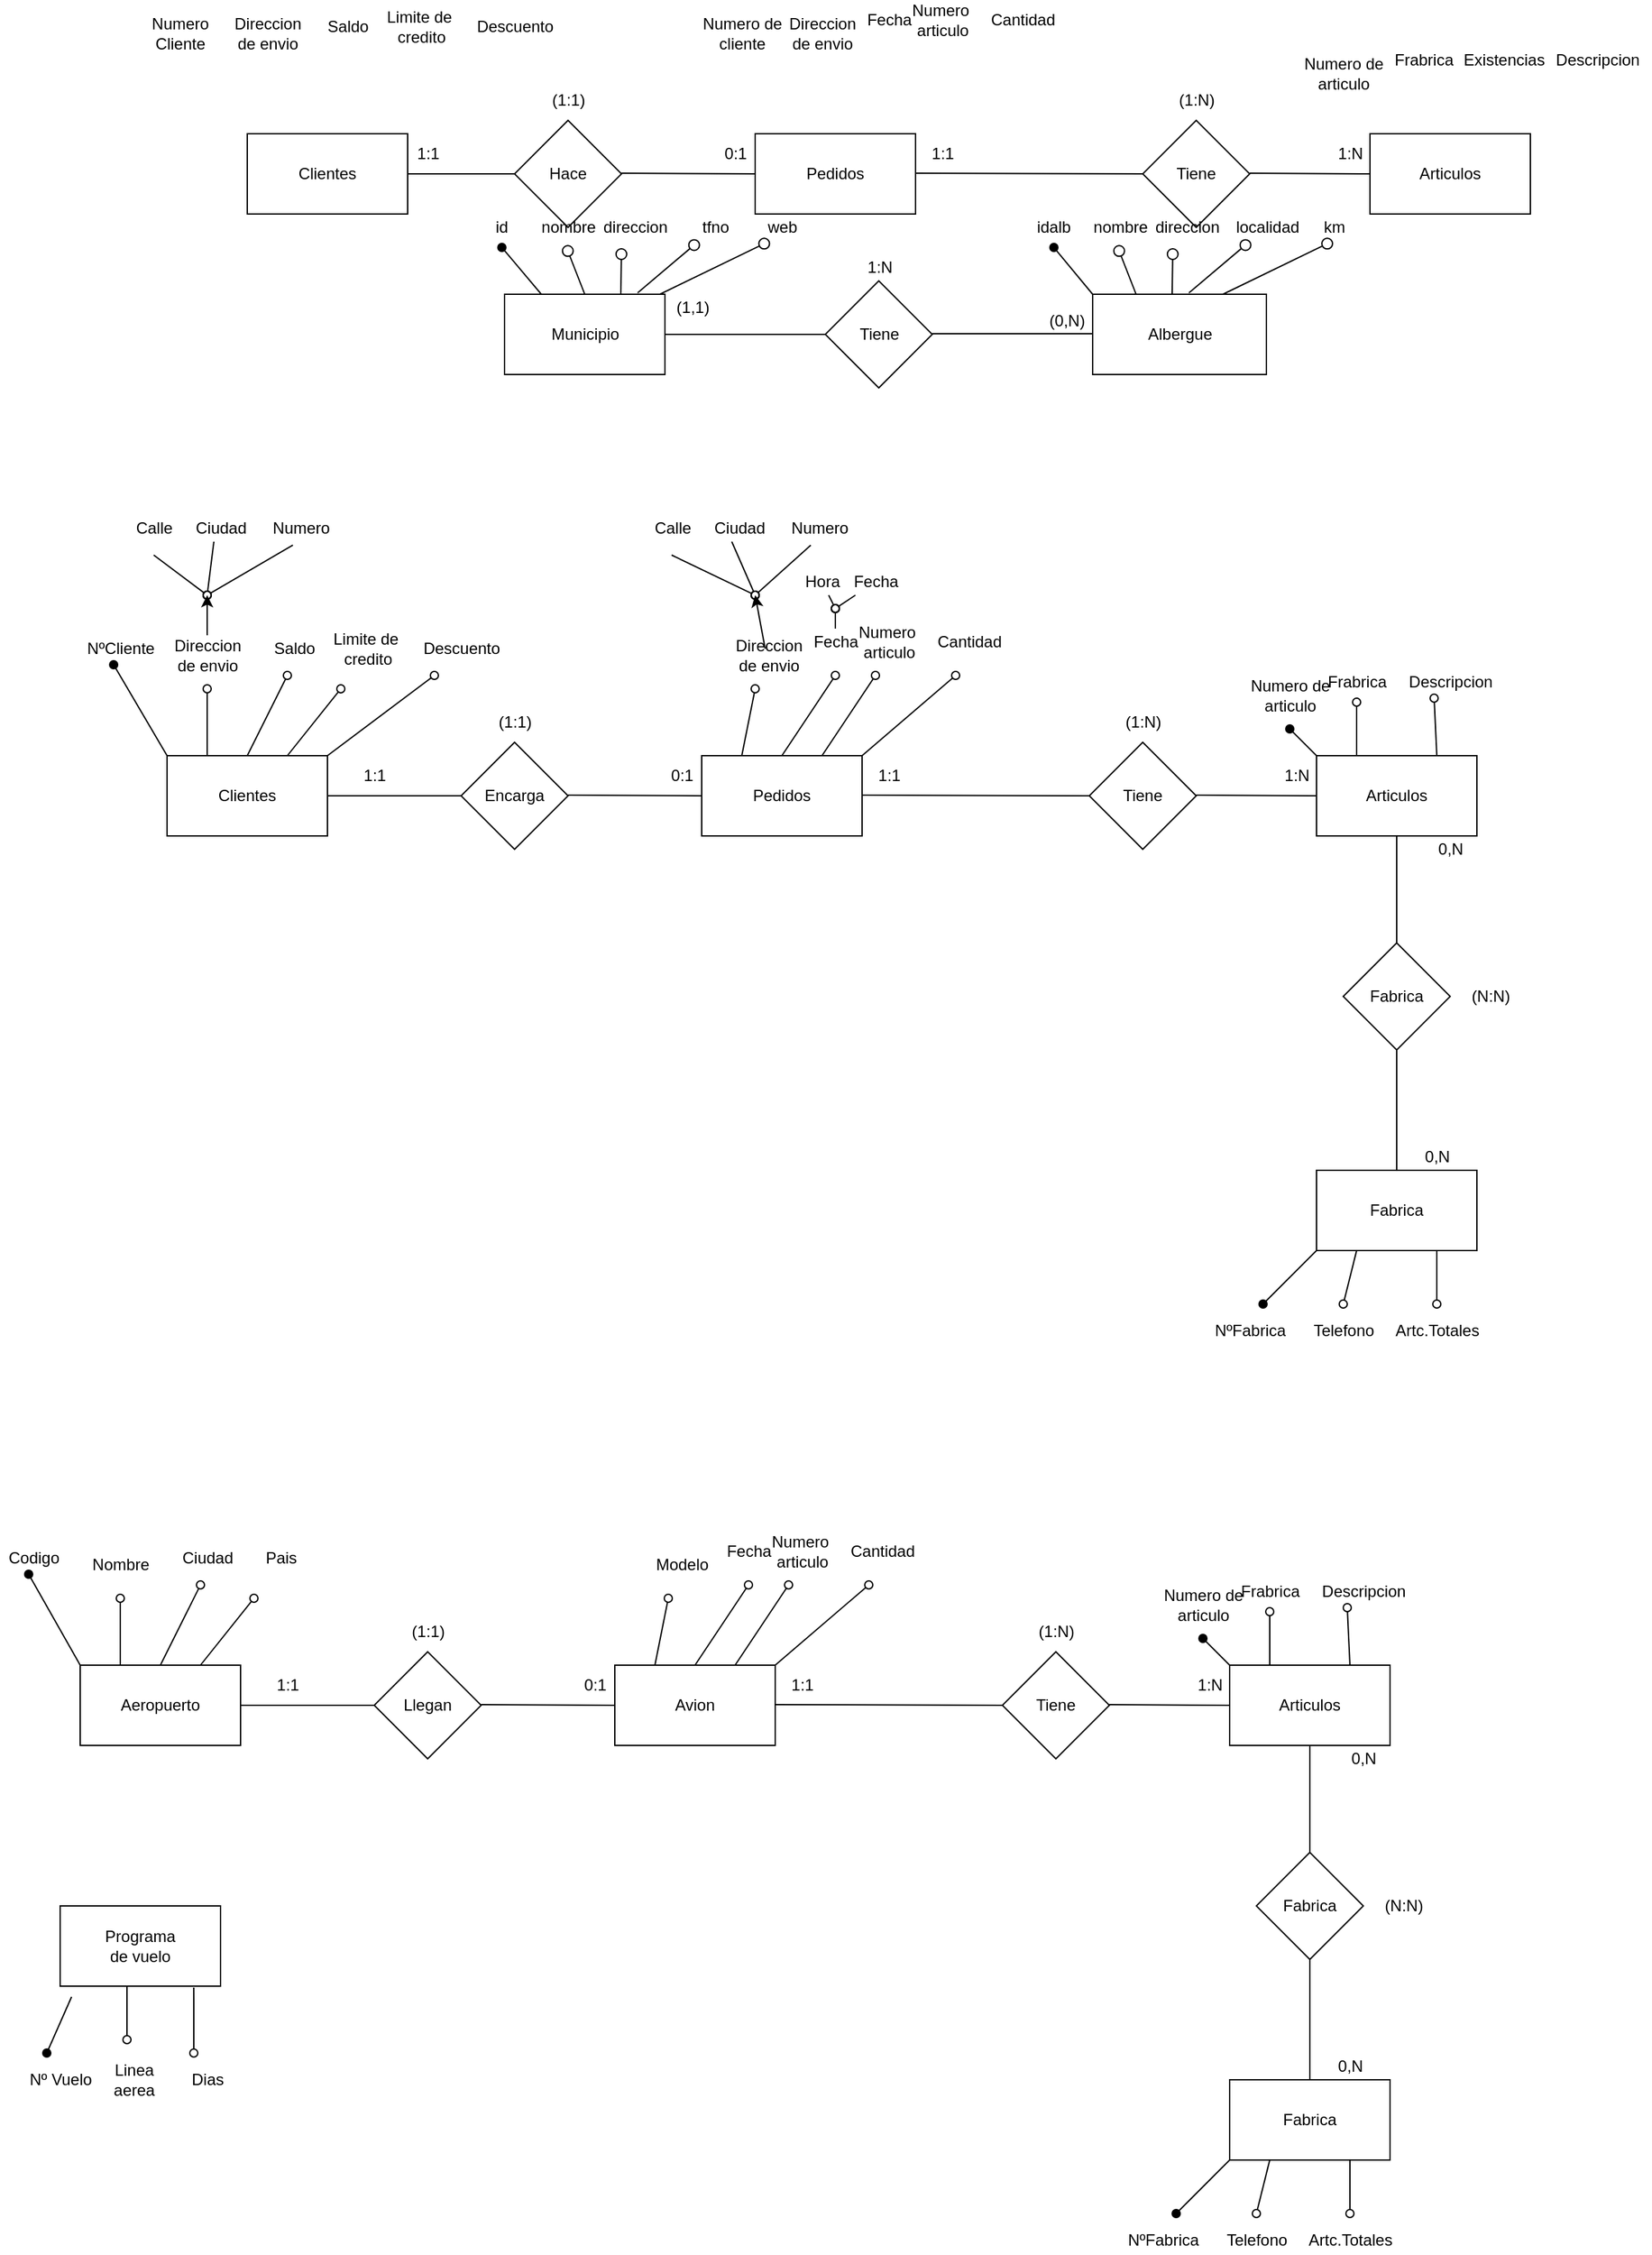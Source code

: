 <mxfile version="19.0.2" type="device"><diagram id="R2lEEEUBdFMjLlhIrx00" name="Page-1"><mxGraphModel dx="2272" dy="864" grid="1" gridSize="10" guides="1" tooltips="1" connect="1" arrows="1" fold="1" page="1" pageScale="1" pageWidth="850" pageHeight="1100" math="0" shadow="0" extFonts="Permanent Marker^https://fonts.googleapis.com/css?family=Permanent+Marker"><root><mxCell id="0"/><mxCell id="1" parent="0"/><mxCell id="CLUDaY6vjubGOetR0Ruy-1" value="Clientes" style="rounded=0;whiteSpace=wrap;html=1;" parent="1" vertex="1"><mxGeometry x="-380" y="115" width="120" height="60" as="geometry"/></mxCell><mxCell id="CLUDaY6vjubGOetR0Ruy-3" value="Articulos" style="rounded=0;whiteSpace=wrap;html=1;" parent="1" vertex="1"><mxGeometry x="460" y="115" width="120" height="60" as="geometry"/></mxCell><mxCell id="CLUDaY6vjubGOetR0Ruy-4" value="Pedidos" style="rounded=0;whiteSpace=wrap;html=1;" parent="1" vertex="1"><mxGeometry y="115" width="120" height="60" as="geometry"/></mxCell><mxCell id="CLUDaY6vjubGOetR0Ruy-5" value="Numero Cliente&lt;br&gt;" style="text;html=1;strokeColor=none;fillColor=none;align=center;verticalAlign=middle;whiteSpace=wrap;rounded=0;" parent="1" vertex="1"><mxGeometry x="-460" y="25" width="60" height="30" as="geometry"/></mxCell><mxCell id="CLUDaY6vjubGOetR0Ruy-6" value="Direccion&lt;br&gt;de envio" style="text;html=1;align=center;verticalAlign=middle;resizable=0;points=[];autosize=1;strokeColor=none;fillColor=none;" parent="1" vertex="1"><mxGeometry x="-400" y="25" width="70" height="30" as="geometry"/></mxCell><mxCell id="CLUDaY6vjubGOetR0Ruy-7" value="Saldo" style="text;html=1;align=center;verticalAlign=middle;resizable=0;points=[];autosize=1;strokeColor=none;fillColor=none;" parent="1" vertex="1"><mxGeometry x="-330" y="25" width="50" height="20" as="geometry"/></mxCell><mxCell id="CLUDaY6vjubGOetR0Ruy-10" value="Limite de&amp;nbsp;&lt;br&gt;credito" style="text;html=1;align=center;verticalAlign=middle;resizable=0;points=[];autosize=1;strokeColor=none;fillColor=none;" parent="1" vertex="1"><mxGeometry x="-285" y="20" width="70" height="30" as="geometry"/></mxCell><mxCell id="CLUDaY6vjubGOetR0Ruy-11" value="Descuento" style="text;html=1;align=center;verticalAlign=middle;resizable=0;points=[];autosize=1;strokeColor=none;fillColor=none;" parent="1" vertex="1"><mxGeometry x="-215" y="25" width="70" height="20" as="geometry"/></mxCell><mxCell id="CLUDaY6vjubGOetR0Ruy-12" value="Numero de&lt;br&gt;articulo" style="text;html=1;align=center;verticalAlign=middle;resizable=0;points=[];autosize=1;strokeColor=none;fillColor=none;" parent="1" vertex="1"><mxGeometry x="405" y="55" width="70" height="30" as="geometry"/></mxCell><mxCell id="CLUDaY6vjubGOetR0Ruy-13" value="Frabrica" style="text;html=1;align=center;verticalAlign=middle;resizable=0;points=[];autosize=1;strokeColor=none;fillColor=none;" parent="1" vertex="1"><mxGeometry x="470" y="50" width="60" height="20" as="geometry"/></mxCell><mxCell id="CLUDaY6vjubGOetR0Ruy-14" value="Existencias" style="text;html=1;align=center;verticalAlign=middle;resizable=0;points=[];autosize=1;strokeColor=none;fillColor=none;" parent="1" vertex="1"><mxGeometry x="520" y="50" width="80" height="20" as="geometry"/></mxCell><mxCell id="CLUDaY6vjubGOetR0Ruy-15" value="Descripcion" style="text;html=1;align=center;verticalAlign=middle;resizable=0;points=[];autosize=1;strokeColor=none;fillColor=none;" parent="1" vertex="1"><mxGeometry x="590" y="50" width="80" height="20" as="geometry"/></mxCell><mxCell id="CLUDaY6vjubGOetR0Ruy-16" value="Numero de&lt;br&gt;cliente" style="text;html=1;align=center;verticalAlign=middle;resizable=0;points=[];autosize=1;strokeColor=none;fillColor=none;" parent="1" vertex="1"><mxGeometry x="-45" y="25" width="70" height="30" as="geometry"/></mxCell><mxCell id="CLUDaY6vjubGOetR0Ruy-17" value="Direccion&lt;br&gt;de envio" style="text;html=1;align=center;verticalAlign=middle;resizable=0;points=[];autosize=1;strokeColor=none;fillColor=none;" parent="1" vertex="1"><mxGeometry x="15" y="25" width="70" height="30" as="geometry"/></mxCell><mxCell id="CLUDaY6vjubGOetR0Ruy-18" value="Fecha" style="text;html=1;align=center;verticalAlign=middle;resizable=0;points=[];autosize=1;strokeColor=none;fillColor=none;" parent="1" vertex="1"><mxGeometry x="75" y="20" width="50" height="20" as="geometry"/></mxCell><mxCell id="CLUDaY6vjubGOetR0Ruy-19" value="Numero&amp;nbsp;&lt;br&gt;articulo" style="text;html=1;align=center;verticalAlign=middle;resizable=0;points=[];autosize=1;strokeColor=none;fillColor=none;" parent="1" vertex="1"><mxGeometry x="110" y="15" width="60" height="30" as="geometry"/></mxCell><mxCell id="CLUDaY6vjubGOetR0Ruy-20" value="Cantidad" style="text;html=1;align=center;verticalAlign=middle;resizable=0;points=[];autosize=1;strokeColor=none;fillColor=none;" parent="1" vertex="1"><mxGeometry x="170" y="20" width="60" height="20" as="geometry"/></mxCell><mxCell id="CLUDaY6vjubGOetR0Ruy-21" value="Hace" style="rhombus;whiteSpace=wrap;html=1;" parent="1" vertex="1"><mxGeometry x="-180" y="105" width="80" height="80" as="geometry"/></mxCell><mxCell id="CLUDaY6vjubGOetR0Ruy-22" value="Tiene" style="rhombus;whiteSpace=wrap;html=1;" parent="1" vertex="1"><mxGeometry x="290" y="105" width="80" height="80" as="geometry"/></mxCell><mxCell id="CLUDaY6vjubGOetR0Ruy-24" value="" style="endArrow=none;html=1;rounded=0;entryX=0;entryY=0.5;entryDx=0;entryDy=0;exitX=1;exitY=0.5;exitDx=0;exitDy=0;" parent="1" source="CLUDaY6vjubGOetR0Ruy-1" target="CLUDaY6vjubGOetR0Ruy-21" edge="1"><mxGeometry width="50" height="50" relative="1" as="geometry"><mxPoint x="-260" y="150" as="sourcePoint"/><mxPoint x="-210" y="100" as="targetPoint"/></mxGeometry></mxCell><mxCell id="CLUDaY6vjubGOetR0Ruy-25" value="" style="endArrow=none;html=1;rounded=0;entryX=0;entryY=0.5;entryDx=0;entryDy=0;exitX=1;exitY=0.5;exitDx=0;exitDy=0;" parent="1" target="CLUDaY6vjubGOetR0Ruy-4" edge="1"><mxGeometry width="50" height="50" relative="1" as="geometry"><mxPoint x="-100" y="144.5" as="sourcePoint"/><mxPoint x="-20" y="144.5" as="targetPoint"/></mxGeometry></mxCell><mxCell id="CLUDaY6vjubGOetR0Ruy-26" value="" style="endArrow=none;html=1;rounded=0;entryX=0;entryY=0.5;entryDx=0;entryDy=0;exitX=1;exitY=0.5;exitDx=0;exitDy=0;" parent="1" target="CLUDaY6vjubGOetR0Ruy-22" edge="1"><mxGeometry width="50" height="50" relative="1" as="geometry"><mxPoint x="120" y="144.5" as="sourcePoint"/><mxPoint x="200" y="144.5" as="targetPoint"/></mxGeometry></mxCell><mxCell id="CLUDaY6vjubGOetR0Ruy-27" value="" style="endArrow=none;html=1;rounded=0;entryX=0;entryY=0.5;entryDx=0;entryDy=0;exitX=1;exitY=0.5;exitDx=0;exitDy=0;" parent="1" target="CLUDaY6vjubGOetR0Ruy-3" edge="1"><mxGeometry width="50" height="50" relative="1" as="geometry"><mxPoint x="370" y="144.5" as="sourcePoint"/><mxPoint x="450" y="144.5" as="targetPoint"/></mxGeometry></mxCell><mxCell id="CLUDaY6vjubGOetR0Ruy-29" value="0:1" style="text;html=1;align=center;verticalAlign=middle;resizable=0;points=[];autosize=1;strokeColor=none;fillColor=none;" parent="1" vertex="1"><mxGeometry x="-30" y="120" width="30" height="20" as="geometry"/></mxCell><mxCell id="CLUDaY6vjubGOetR0Ruy-30" value="1:1" style="text;html=1;align=center;verticalAlign=middle;resizable=0;points=[];autosize=1;strokeColor=none;fillColor=none;" parent="1" vertex="1"><mxGeometry x="-260" y="120" width="30" height="20" as="geometry"/></mxCell><mxCell id="CLUDaY6vjubGOetR0Ruy-31" value="1:N" style="text;html=1;align=center;verticalAlign=middle;resizable=0;points=[];autosize=1;strokeColor=none;fillColor=none;" parent="1" vertex="1"><mxGeometry x="430" y="120" width="30" height="20" as="geometry"/></mxCell><mxCell id="CLUDaY6vjubGOetR0Ruy-32" value="1:1" style="text;html=1;align=center;verticalAlign=middle;resizable=0;points=[];autosize=1;strokeColor=none;fillColor=none;" parent="1" vertex="1"><mxGeometry x="125" y="120" width="30" height="20" as="geometry"/></mxCell><mxCell id="CLUDaY6vjubGOetR0Ruy-33" value="(1:1)" style="text;html=1;align=center;verticalAlign=middle;resizable=0;points=[];autosize=1;strokeColor=none;fillColor=none;" parent="1" vertex="1"><mxGeometry x="-160" y="80" width="40" height="20" as="geometry"/></mxCell><mxCell id="CLUDaY6vjubGOetR0Ruy-34" value="(1:N)" style="text;html=1;align=center;verticalAlign=middle;resizable=0;points=[];autosize=1;strokeColor=none;fillColor=none;" parent="1" vertex="1"><mxGeometry x="310" y="80" width="40" height="20" as="geometry"/></mxCell><mxCell id="CLUDaY6vjubGOetR0Ruy-44" style="rounded=0;orthogonalLoop=1;jettySize=auto;html=1;exitX=0;exitY=0;exitDx=0;exitDy=0;entryX=0.525;entryY=1.25;entryDx=0;entryDy=0;entryPerimeter=0;endArrow=oval;endFill=1;" parent="1" source="CLUDaY6vjubGOetR0Ruy-35" target="CLUDaY6vjubGOetR0Ruy-36" edge="1"><mxGeometry relative="1" as="geometry"/></mxCell><mxCell id="CLUDaY6vjubGOetR0Ruy-45" style="edgeStyle=none;rounded=0;orthogonalLoop=1;jettySize=auto;html=1;exitX=0.25;exitY=0;exitDx=0;exitDy=0;entryX=0.467;entryY=1.15;entryDx=0;entryDy=0;entryPerimeter=0;endArrow=circle;endFill=0;endSize=3;" parent="1" source="CLUDaY6vjubGOetR0Ruy-35" target="CLUDaY6vjubGOetR0Ruy-37" edge="1"><mxGeometry relative="1" as="geometry"/></mxCell><mxCell id="CLUDaY6vjubGOetR0Ruy-35" value="Albergue" style="rounded=0;whiteSpace=wrap;html=1;" parent="1" vertex="1"><mxGeometry x="252.5" y="235" width="130" height="60" as="geometry"/></mxCell><mxCell id="CLUDaY6vjubGOetR0Ruy-36" value="idalb" style="text;html=1;align=center;verticalAlign=middle;resizable=0;points=[];autosize=1;strokeColor=none;fillColor=none;" parent="1" vertex="1"><mxGeometry x="202.5" y="175" width="40" height="20" as="geometry"/></mxCell><mxCell id="CLUDaY6vjubGOetR0Ruy-37" value="nombre" style="text;html=1;align=center;verticalAlign=middle;resizable=0;points=[];autosize=1;strokeColor=none;fillColor=none;" parent="1" vertex="1"><mxGeometry x="242.5" y="175" width="60" height="20" as="geometry"/></mxCell><mxCell id="CLUDaY6vjubGOetR0Ruy-38" value="direccion" style="text;html=1;align=center;verticalAlign=middle;resizable=0;points=[];autosize=1;strokeColor=none;fillColor=none;" parent="1" vertex="1"><mxGeometry x="292.5" y="175" width="60" height="20" as="geometry"/></mxCell><mxCell id="CLUDaY6vjubGOetR0Ruy-39" value="localidad" style="text;html=1;align=center;verticalAlign=middle;resizable=0;points=[];autosize=1;strokeColor=none;fillColor=none;" parent="1" vertex="1"><mxGeometry x="352.5" y="175" width="60" height="20" as="geometry"/></mxCell><mxCell id="CLUDaY6vjubGOetR0Ruy-40" value="km" style="text;html=1;align=center;verticalAlign=middle;resizable=0;points=[];autosize=1;strokeColor=none;fillColor=none;" parent="1" vertex="1"><mxGeometry x="417.5" y="175" width="30" height="20" as="geometry"/></mxCell><mxCell id="CLUDaY6vjubGOetR0Ruy-46" style="edgeStyle=none;rounded=0;orthogonalLoop=1;jettySize=auto;html=1;entryX=0.333;entryY=1.25;entryDx=0;entryDy=0;entryPerimeter=0;endArrow=circle;endFill=0;endSize=3;" parent="1" target="CLUDaY6vjubGOetR0Ruy-38" edge="1"><mxGeometry relative="1" as="geometry"><mxPoint x="312" y="235" as="sourcePoint"/><mxPoint x="280.52" y="208" as="targetPoint"/></mxGeometry></mxCell><mxCell id="CLUDaY6vjubGOetR0Ruy-47" style="edgeStyle=none;rounded=0;orthogonalLoop=1;jettySize=auto;html=1;exitX=0.554;exitY=-0.017;exitDx=0;exitDy=0;endArrow=circle;endFill=0;endSize=3;exitPerimeter=0;" parent="1" source="CLUDaY6vjubGOetR0Ruy-35" target="CLUDaY6vjubGOetR0Ruy-39" edge="1"><mxGeometry relative="1" as="geometry"><mxPoint x="315" y="265" as="sourcePoint"/><mxPoint x="290.52" y="218" as="targetPoint"/><Array as="points"/></mxGeometry></mxCell><mxCell id="CLUDaY6vjubGOetR0Ruy-48" style="edgeStyle=none;rounded=0;orthogonalLoop=1;jettySize=auto;html=1;exitX=0.75;exitY=0;exitDx=0;exitDy=0;entryX=0.467;entryY=1.15;entryDx=0;entryDy=0;entryPerimeter=0;endArrow=circle;endFill=0;endSize=3;" parent="1" source="CLUDaY6vjubGOetR0Ruy-35" edge="1"><mxGeometry relative="1" as="geometry"><mxPoint x="456.98" y="242" as="sourcePoint"/><mxPoint x="432.5" y="195" as="targetPoint"/></mxGeometry></mxCell><mxCell id="CLUDaY6vjubGOetR0Ruy-49" value="Municipio" style="rounded=0;whiteSpace=wrap;html=1;" parent="1" vertex="1"><mxGeometry x="-187.5" y="235" width="120" height="60" as="geometry"/></mxCell><mxCell id="CLUDaY6vjubGOetR0Ruy-50" value="Tiene" style="rhombus;whiteSpace=wrap;html=1;" parent="1" vertex="1"><mxGeometry x="52.5" y="225" width="80" height="80" as="geometry"/></mxCell><mxCell id="CLUDaY6vjubGOetR0Ruy-51" value="" style="endArrow=none;html=1;rounded=0;endSize=3;entryX=0;entryY=0.5;entryDx=0;entryDy=0;" parent="1" target="CLUDaY6vjubGOetR0Ruy-50" edge="1"><mxGeometry width="50" height="50" relative="1" as="geometry"><mxPoint x="-67.5" y="265" as="sourcePoint"/><mxPoint x="-17.5" y="215" as="targetPoint"/></mxGeometry></mxCell><mxCell id="CLUDaY6vjubGOetR0Ruy-52" value="" style="endArrow=none;html=1;rounded=0;endSize=3;entryX=0;entryY=0.5;entryDx=0;entryDy=0;" parent="1" edge="1"><mxGeometry width="50" height="50" relative="1" as="geometry"><mxPoint x="132.5" y="264.5" as="sourcePoint"/><mxPoint x="252.5" y="264.5" as="targetPoint"/></mxGeometry></mxCell><mxCell id="CLUDaY6vjubGOetR0Ruy-53" value="(1,1)" style="text;html=1;align=center;verticalAlign=middle;resizable=0;points=[];autosize=1;strokeColor=none;fillColor=none;" parent="1" vertex="1"><mxGeometry x="-67.5" y="235" width="40" height="20" as="geometry"/></mxCell><mxCell id="CLUDaY6vjubGOetR0Ruy-54" value="(0,N)" style="text;html=1;align=center;verticalAlign=middle;resizable=0;points=[];autosize=1;strokeColor=none;fillColor=none;" parent="1" vertex="1"><mxGeometry x="212.5" y="245" width="40" height="20" as="geometry"/></mxCell><mxCell id="CLUDaY6vjubGOetR0Ruy-55" value="1:N" style="text;html=1;align=center;verticalAlign=middle;resizable=0;points=[];autosize=1;strokeColor=none;fillColor=none;" parent="1" vertex="1"><mxGeometry x="77.5" y="205" width="30" height="20" as="geometry"/></mxCell><mxCell id="CLUDaY6vjubGOetR0Ruy-56" style="rounded=0;orthogonalLoop=1;jettySize=auto;html=1;exitX=0;exitY=0;exitDx=0;exitDy=0;entryX=0.525;entryY=1.25;entryDx=0;entryDy=0;entryPerimeter=0;endArrow=oval;endFill=1;" parent="1" target="CLUDaY6vjubGOetR0Ruy-58" edge="1"><mxGeometry relative="1" as="geometry"><mxPoint x="-160" y="235" as="sourcePoint"/></mxGeometry></mxCell><mxCell id="CLUDaY6vjubGOetR0Ruy-57" style="edgeStyle=none;rounded=0;orthogonalLoop=1;jettySize=auto;html=1;exitX=0.25;exitY=0;exitDx=0;exitDy=0;entryX=0.467;entryY=1.15;entryDx=0;entryDy=0;entryPerimeter=0;endArrow=circle;endFill=0;endSize=3;" parent="1" target="CLUDaY6vjubGOetR0Ruy-59" edge="1"><mxGeometry relative="1" as="geometry"><mxPoint x="-127.5" y="235" as="sourcePoint"/></mxGeometry></mxCell><mxCell id="CLUDaY6vjubGOetR0Ruy-58" value="id" style="text;html=1;align=center;verticalAlign=middle;resizable=0;points=[];autosize=1;strokeColor=none;fillColor=none;" parent="1" vertex="1"><mxGeometry x="-200" y="175" width="20" height="20" as="geometry"/></mxCell><mxCell id="CLUDaY6vjubGOetR0Ruy-59" value="nombre" style="text;html=1;align=center;verticalAlign=middle;resizable=0;points=[];autosize=1;strokeColor=none;fillColor=none;" parent="1" vertex="1"><mxGeometry x="-170" y="175" width="60" height="20" as="geometry"/></mxCell><mxCell id="CLUDaY6vjubGOetR0Ruy-60" value="direccion" style="text;html=1;align=center;verticalAlign=middle;resizable=0;points=[];autosize=1;strokeColor=none;fillColor=none;" parent="1" vertex="1"><mxGeometry x="-120" y="175" width="60" height="20" as="geometry"/></mxCell><mxCell id="CLUDaY6vjubGOetR0Ruy-61" value="tfno" style="text;html=1;align=center;verticalAlign=middle;resizable=0;points=[];autosize=1;strokeColor=none;fillColor=none;" parent="1" vertex="1"><mxGeometry x="-50" y="175" width="40" height="20" as="geometry"/></mxCell><mxCell id="CLUDaY6vjubGOetR0Ruy-62" value="web" style="text;html=1;align=center;verticalAlign=middle;resizable=0;points=[];autosize=1;strokeColor=none;fillColor=none;" parent="1" vertex="1"><mxGeometry y="175" width="40" height="20" as="geometry"/></mxCell><mxCell id="CLUDaY6vjubGOetR0Ruy-63" style="edgeStyle=none;rounded=0;orthogonalLoop=1;jettySize=auto;html=1;entryX=0.333;entryY=1.25;entryDx=0;entryDy=0;entryPerimeter=0;endArrow=circle;endFill=0;endSize=3;" parent="1" target="CLUDaY6vjubGOetR0Ruy-60" edge="1"><mxGeometry relative="1" as="geometry"><mxPoint x="-100.5" y="235" as="sourcePoint"/><mxPoint x="-131.98" y="208" as="targetPoint"/></mxGeometry></mxCell><mxCell id="CLUDaY6vjubGOetR0Ruy-64" style="edgeStyle=none;rounded=0;orthogonalLoop=1;jettySize=auto;html=1;exitX=0.554;exitY=-0.017;exitDx=0;exitDy=0;endArrow=circle;endFill=0;endSize=3;exitPerimeter=0;" parent="1" target="CLUDaY6vjubGOetR0Ruy-61" edge="1"><mxGeometry relative="1" as="geometry"><mxPoint x="-87.98" y="233.98" as="sourcePoint"/><mxPoint x="-121.98" y="218" as="targetPoint"/><Array as="points"/></mxGeometry></mxCell><mxCell id="CLUDaY6vjubGOetR0Ruy-65" style="edgeStyle=none;rounded=0;orthogonalLoop=1;jettySize=auto;html=1;exitX=0.75;exitY=0;exitDx=0;exitDy=0;entryX=0.467;entryY=1.15;entryDx=0;entryDy=0;entryPerimeter=0;endArrow=circle;endFill=0;endSize=3;" parent="1" edge="1"><mxGeometry relative="1" as="geometry"><mxPoint x="-71.25" y="235" as="sourcePoint"/><mxPoint x="11.25" y="195" as="targetPoint"/></mxGeometry></mxCell><mxCell id="JubL9_KMRuXyBK4gEiq5-58" style="rounded=0;orthogonalLoop=1;jettySize=auto;html=1;exitX=0;exitY=0;exitDx=0;exitDy=0;entryX=0.429;entryY=1.1;entryDx=0;entryDy=0;entryPerimeter=0;endArrow=oval;endFill=1;" parent="1" source="JubL9_KMRuXyBK4gEiq5-29" target="JubL9_KMRuXyBK4gEiq5-56" edge="1"><mxGeometry relative="1" as="geometry"/></mxCell><mxCell id="JubL9_KMRuXyBK4gEiq5-60" style="edgeStyle=none;rounded=0;orthogonalLoop=1;jettySize=auto;html=1;exitX=0.25;exitY=0;exitDx=0;exitDy=0;endArrow=oval;endFill=0;" parent="1" source="JubL9_KMRuXyBK4gEiq5-29" edge="1"><mxGeometry relative="1" as="geometry"><mxPoint x="-410" y="530" as="targetPoint"/></mxGeometry></mxCell><mxCell id="JubL9_KMRuXyBK4gEiq5-62" style="edgeStyle=none;rounded=0;orthogonalLoop=1;jettySize=auto;html=1;endArrow=oval;endFill=0;exitX=0.5;exitY=0;exitDx=0;exitDy=0;" parent="1" source="JubL9_KMRuXyBK4gEiq5-29" edge="1"><mxGeometry relative="1" as="geometry"><mxPoint x="-350" y="520" as="targetPoint"/><mxPoint x="-380" y="570" as="sourcePoint"/></mxGeometry></mxCell><mxCell id="JubL9_KMRuXyBK4gEiq5-64" style="edgeStyle=none;rounded=0;orthogonalLoop=1;jettySize=auto;html=1;exitX=0.75;exitY=0;exitDx=0;exitDy=0;endArrow=oval;endFill=0;" parent="1" source="JubL9_KMRuXyBK4gEiq5-29" edge="1"><mxGeometry relative="1" as="geometry"><mxPoint x="-310" y="530" as="targetPoint"/></mxGeometry></mxCell><mxCell id="JubL9_KMRuXyBK4gEiq5-65" style="edgeStyle=none;rounded=0;orthogonalLoop=1;jettySize=auto;html=1;exitX=1;exitY=0;exitDx=0;exitDy=0;endArrow=oval;endFill=0;" parent="1" source="JubL9_KMRuXyBK4gEiq5-29" edge="1"><mxGeometry relative="1" as="geometry"><mxPoint x="-240" y="520" as="targetPoint"/></mxGeometry></mxCell><mxCell id="JubL9_KMRuXyBK4gEiq5-29" value="Clientes" style="rounded=0;whiteSpace=wrap;html=1;" parent="1" vertex="1"><mxGeometry x="-440" y="580" width="120" height="60" as="geometry"/></mxCell><mxCell id="JubL9_KMRuXyBK4gEiq5-71" style="edgeStyle=none;rounded=0;orthogonalLoop=1;jettySize=auto;html=1;exitX=0.25;exitY=0;exitDx=0;exitDy=0;endArrow=oval;endFill=0;" parent="1" source="JubL9_KMRuXyBK4gEiq5-30" edge="1"><mxGeometry relative="1" as="geometry"><mxPoint x="450" y="540" as="targetPoint"/></mxGeometry></mxCell><mxCell id="JubL9_KMRuXyBK4gEiq5-72" style="edgeStyle=none;rounded=0;orthogonalLoop=1;jettySize=auto;html=1;exitX=0.75;exitY=0;exitDx=0;exitDy=0;endArrow=oval;endFill=0;entryX=0.35;entryY=1.1;entryDx=0;entryDy=0;entryPerimeter=0;" parent="1" source="JubL9_KMRuXyBK4gEiq5-30" target="JubL9_KMRuXyBK4gEiq5-38" edge="1"><mxGeometry relative="1" as="geometry"><mxPoint x="510" y="550" as="targetPoint"/></mxGeometry></mxCell><mxCell id="JubL9_KMRuXyBK4gEiq5-73" style="edgeStyle=none;rounded=0;orthogonalLoop=1;jettySize=auto;html=1;exitX=0;exitY=0;exitDx=0;exitDy=0;endArrow=oval;endFill=1;" parent="1" source="JubL9_KMRuXyBK4gEiq5-30" edge="1"><mxGeometry relative="1" as="geometry"><mxPoint x="400" y="560" as="targetPoint"/></mxGeometry></mxCell><mxCell id="JubL9_KMRuXyBK4gEiq5-30" value="Articulos" style="rounded=0;whiteSpace=wrap;html=1;" parent="1" vertex="1"><mxGeometry x="420" y="580" width="120" height="60" as="geometry"/></mxCell><mxCell id="JubL9_KMRuXyBK4gEiq5-67" style="edgeStyle=none;rounded=0;orthogonalLoop=1;jettySize=auto;html=1;exitX=0.25;exitY=0;exitDx=0;exitDy=0;endArrow=oval;endFill=0;" parent="1" source="JubL9_KMRuXyBK4gEiq5-31" edge="1"><mxGeometry relative="1" as="geometry"><mxPoint y="530" as="targetPoint"/></mxGeometry></mxCell><mxCell id="JubL9_KMRuXyBK4gEiq5-68" style="edgeStyle=none;rounded=0;orthogonalLoop=1;jettySize=auto;html=1;exitX=0.5;exitY=0;exitDx=0;exitDy=0;endArrow=oval;endFill=0;" parent="1" source="JubL9_KMRuXyBK4gEiq5-31" edge="1"><mxGeometry relative="1" as="geometry"><mxPoint x="60" y="520" as="targetPoint"/></mxGeometry></mxCell><mxCell id="JubL9_KMRuXyBK4gEiq5-69" style="edgeStyle=none;rounded=0;orthogonalLoop=1;jettySize=auto;html=1;exitX=0.75;exitY=0;exitDx=0;exitDy=0;endArrow=oval;endFill=0;" parent="1" source="JubL9_KMRuXyBK4gEiq5-31" edge="1"><mxGeometry relative="1" as="geometry"><mxPoint x="90" y="520" as="targetPoint"/></mxGeometry></mxCell><mxCell id="JubL9_KMRuXyBK4gEiq5-70" style="edgeStyle=none;rounded=0;orthogonalLoop=1;jettySize=auto;html=1;exitX=1;exitY=0;exitDx=0;exitDy=0;endArrow=oval;endFill=0;" parent="1" source="JubL9_KMRuXyBK4gEiq5-31" edge="1"><mxGeometry relative="1" as="geometry"><mxPoint x="150" y="520" as="targetPoint"/></mxGeometry></mxCell><mxCell id="JubL9_KMRuXyBK4gEiq5-31" value="Pedidos" style="rounded=0;whiteSpace=wrap;html=1;" parent="1" vertex="1"><mxGeometry x="-40" y="580" width="120" height="60" as="geometry"/></mxCell><mxCell id="JubL9_KMRuXyBK4gEiq5-77" style="edgeStyle=none;rounded=0;orthogonalLoop=1;jettySize=auto;html=1;endArrow=classic;endFill=1;" parent="1" source="JubL9_KMRuXyBK4gEiq5-32" edge="1"><mxGeometry relative="1" as="geometry"><mxPoint x="-410" y="460" as="targetPoint"/></mxGeometry></mxCell><mxCell id="JubL9_KMRuXyBK4gEiq5-32" value="Direccion&lt;br&gt;de envio" style="text;html=1;align=center;verticalAlign=middle;resizable=0;points=[];autosize=1;strokeColor=none;fillColor=none;" parent="1" vertex="1"><mxGeometry x="-445" y="490" width="70" height="30" as="geometry"/></mxCell><mxCell id="JubL9_KMRuXyBK4gEiq5-33" value="Saldo" style="text;html=1;align=center;verticalAlign=middle;resizable=0;points=[];autosize=1;strokeColor=none;fillColor=none;" parent="1" vertex="1"><mxGeometry x="-370" y="490" width="50" height="20" as="geometry"/></mxCell><mxCell id="JubL9_KMRuXyBK4gEiq5-34" value="Limite de&amp;nbsp;&lt;br&gt;credito" style="text;html=1;align=center;verticalAlign=middle;resizable=0;points=[];autosize=1;strokeColor=none;fillColor=none;" parent="1" vertex="1"><mxGeometry x="-325" y="485" width="70" height="30" as="geometry"/></mxCell><mxCell id="JubL9_KMRuXyBK4gEiq5-35" value="Descuento" style="text;html=1;align=center;verticalAlign=middle;resizable=0;points=[];autosize=1;strokeColor=none;fillColor=none;" parent="1" vertex="1"><mxGeometry x="-255" y="490" width="70" height="20" as="geometry"/></mxCell><mxCell id="JubL9_KMRuXyBK4gEiq5-36" value="Numero de&lt;br&gt;articulo" style="text;html=1;align=center;verticalAlign=middle;resizable=0;points=[];autosize=1;strokeColor=none;fillColor=none;" parent="1" vertex="1"><mxGeometry x="365" y="520" width="70" height="30" as="geometry"/></mxCell><mxCell id="JubL9_KMRuXyBK4gEiq5-37" value="Frabrica" style="text;html=1;align=center;verticalAlign=middle;resizable=0;points=[];autosize=1;strokeColor=none;fillColor=none;" parent="1" vertex="1"><mxGeometry x="420" y="515" width="60" height="20" as="geometry"/></mxCell><mxCell id="JubL9_KMRuXyBK4gEiq5-38" value="Descripcion" style="text;html=1;align=center;verticalAlign=middle;resizable=0;points=[];autosize=1;strokeColor=none;fillColor=none;" parent="1" vertex="1"><mxGeometry x="480" y="515" width="80" height="20" as="geometry"/></mxCell><mxCell id="JubL9_KMRuXyBK4gEiq5-40" value="Direccion&lt;br&gt;de envio" style="text;html=1;align=center;verticalAlign=middle;resizable=0;points=[];autosize=1;strokeColor=none;fillColor=none;" parent="1" vertex="1"><mxGeometry x="-25" y="490" width="70" height="30" as="geometry"/></mxCell><mxCell id="JubL9_KMRuXyBK4gEiq5-111" style="edgeStyle=none;rounded=0;orthogonalLoop=1;jettySize=auto;html=1;startArrow=none;startFill=0;endArrow=oval;endFill=0;" parent="1" source="JubL9_KMRuXyBK4gEiq5-41" edge="1"><mxGeometry relative="1" as="geometry"><mxPoint x="60" y="470" as="targetPoint"/></mxGeometry></mxCell><mxCell id="JubL9_KMRuXyBK4gEiq5-41" value="Fecha" style="text;html=1;align=center;verticalAlign=middle;resizable=0;points=[];autosize=1;strokeColor=none;fillColor=none;" parent="1" vertex="1"><mxGeometry x="35" y="485" width="50" height="20" as="geometry"/></mxCell><mxCell id="JubL9_KMRuXyBK4gEiq5-42" value="Numero&amp;nbsp;&lt;br&gt;articulo" style="text;html=1;align=center;verticalAlign=middle;resizable=0;points=[];autosize=1;strokeColor=none;fillColor=none;" parent="1" vertex="1"><mxGeometry x="70" y="480" width="60" height="30" as="geometry"/></mxCell><mxCell id="JubL9_KMRuXyBK4gEiq5-43" value="Cantidad" style="text;html=1;align=center;verticalAlign=middle;resizable=0;points=[];autosize=1;strokeColor=none;fillColor=none;" parent="1" vertex="1"><mxGeometry x="130" y="485" width="60" height="20" as="geometry"/></mxCell><mxCell id="JubL9_KMRuXyBK4gEiq5-44" value="Encarga" style="rhombus;whiteSpace=wrap;html=1;" parent="1" vertex="1"><mxGeometry x="-220" y="570" width="80" height="80" as="geometry"/></mxCell><mxCell id="JubL9_KMRuXyBK4gEiq5-45" value="Tiene" style="rhombus;whiteSpace=wrap;html=1;" parent="1" vertex="1"><mxGeometry x="250" y="570" width="80" height="80" as="geometry"/></mxCell><mxCell id="JubL9_KMRuXyBK4gEiq5-46" value="" style="endArrow=none;html=1;rounded=0;entryX=0;entryY=0.5;entryDx=0;entryDy=0;exitX=1;exitY=0.5;exitDx=0;exitDy=0;" parent="1" source="JubL9_KMRuXyBK4gEiq5-29" target="JubL9_KMRuXyBK4gEiq5-44" edge="1"><mxGeometry width="50" height="50" relative="1" as="geometry"><mxPoint x="-300" y="615" as="sourcePoint"/><mxPoint x="-250" y="565" as="targetPoint"/></mxGeometry></mxCell><mxCell id="JubL9_KMRuXyBK4gEiq5-47" value="" style="endArrow=none;html=1;rounded=0;entryX=0;entryY=0.5;entryDx=0;entryDy=0;exitX=1;exitY=0.5;exitDx=0;exitDy=0;" parent="1" target="JubL9_KMRuXyBK4gEiq5-31" edge="1"><mxGeometry width="50" height="50" relative="1" as="geometry"><mxPoint x="-140" y="609.5" as="sourcePoint"/><mxPoint x="-60" y="609.5" as="targetPoint"/></mxGeometry></mxCell><mxCell id="JubL9_KMRuXyBK4gEiq5-48" value="" style="endArrow=none;html=1;rounded=0;entryX=0;entryY=0.5;entryDx=0;entryDy=0;exitX=1;exitY=0.5;exitDx=0;exitDy=0;" parent="1" target="JubL9_KMRuXyBK4gEiq5-45" edge="1"><mxGeometry width="50" height="50" relative="1" as="geometry"><mxPoint x="80" y="609.5" as="sourcePoint"/><mxPoint x="160" y="609.5" as="targetPoint"/></mxGeometry></mxCell><mxCell id="JubL9_KMRuXyBK4gEiq5-49" value="" style="endArrow=none;html=1;rounded=0;entryX=0;entryY=0.5;entryDx=0;entryDy=0;exitX=1;exitY=0.5;exitDx=0;exitDy=0;" parent="1" target="JubL9_KMRuXyBK4gEiq5-30" edge="1"><mxGeometry width="50" height="50" relative="1" as="geometry"><mxPoint x="330" y="609.5" as="sourcePoint"/><mxPoint x="410" y="609.5" as="targetPoint"/></mxGeometry></mxCell><mxCell id="JubL9_KMRuXyBK4gEiq5-50" value="0:1" style="text;html=1;align=center;verticalAlign=middle;resizable=0;points=[];autosize=1;strokeColor=none;fillColor=none;" parent="1" vertex="1"><mxGeometry x="-70" y="585" width="30" height="20" as="geometry"/></mxCell><mxCell id="JubL9_KMRuXyBK4gEiq5-51" value="1:1" style="text;html=1;align=center;verticalAlign=middle;resizable=0;points=[];autosize=1;strokeColor=none;fillColor=none;" parent="1" vertex="1"><mxGeometry x="-300" y="585" width="30" height="20" as="geometry"/></mxCell><mxCell id="JubL9_KMRuXyBK4gEiq5-52" value="1:N" style="text;html=1;align=center;verticalAlign=middle;resizable=0;points=[];autosize=1;strokeColor=none;fillColor=none;" parent="1" vertex="1"><mxGeometry x="390" y="585" width="30" height="20" as="geometry"/></mxCell><mxCell id="JubL9_KMRuXyBK4gEiq5-53" value="1:1" style="text;html=1;align=center;verticalAlign=middle;resizable=0;points=[];autosize=1;strokeColor=none;fillColor=none;" parent="1" vertex="1"><mxGeometry x="85" y="585" width="30" height="20" as="geometry"/></mxCell><mxCell id="JubL9_KMRuXyBK4gEiq5-54" value="(1:1)" style="text;html=1;align=center;verticalAlign=middle;resizable=0;points=[];autosize=1;strokeColor=none;fillColor=none;" parent="1" vertex="1"><mxGeometry x="-200" y="545" width="40" height="20" as="geometry"/></mxCell><mxCell id="JubL9_KMRuXyBK4gEiq5-55" value="(1:N)" style="text;html=1;align=center;verticalAlign=middle;resizable=0;points=[];autosize=1;strokeColor=none;fillColor=none;" parent="1" vertex="1"><mxGeometry x="270" y="545" width="40" height="20" as="geometry"/></mxCell><mxCell id="JubL9_KMRuXyBK4gEiq5-56" value="NºCliente" style="text;html=1;align=center;verticalAlign=middle;resizable=0;points=[];autosize=1;strokeColor=none;fillColor=none;" parent="1" vertex="1"><mxGeometry x="-510" y="490" width="70" height="20" as="geometry"/></mxCell><mxCell id="JubL9_KMRuXyBK4gEiq5-63" style="edgeStyle=none;rounded=0;orthogonalLoop=1;jettySize=auto;html=1;entryX=0.5;entryY=0;entryDx=0;entryDy=0;endArrow=oval;endFill=0;" parent="1" source="JubL9_KMRuXyBK4gEiq5-29" target="JubL9_KMRuXyBK4gEiq5-29" edge="1"><mxGeometry relative="1" as="geometry"/></mxCell><mxCell id="JubL9_KMRuXyBK4gEiq5-74" value="Calle" style="text;html=1;align=center;verticalAlign=middle;resizable=0;points=[];autosize=1;strokeColor=none;fillColor=none;" parent="1" vertex="1"><mxGeometry x="-470" y="400" width="40" height="20" as="geometry"/></mxCell><mxCell id="JubL9_KMRuXyBK4gEiq5-75" value="Ciudad" style="text;html=1;align=center;verticalAlign=middle;resizable=0;points=[];autosize=1;strokeColor=none;fillColor=none;" parent="1" vertex="1"><mxGeometry x="-425" y="400" width="50" height="20" as="geometry"/></mxCell><mxCell id="JubL9_KMRuXyBK4gEiq5-76" value="Numero" style="text;html=1;align=center;verticalAlign=middle;resizable=0;points=[];autosize=1;strokeColor=none;fillColor=none;" parent="1" vertex="1"><mxGeometry x="-370" y="400" width="60" height="20" as="geometry"/></mxCell><mxCell id="JubL9_KMRuXyBK4gEiq5-81" value="" style="endArrow=none;html=1;rounded=0;startArrow=oval;startFill=0;" parent="1" edge="1"><mxGeometry width="50" height="50" relative="1" as="geometry"><mxPoint x="-410" y="460" as="sourcePoint"/><mxPoint x="-450" y="430" as="targetPoint"/></mxGeometry></mxCell><mxCell id="JubL9_KMRuXyBK4gEiq5-83" value="" style="endArrow=none;html=1;rounded=0;startArrow=oval;startFill=0;" parent="1" edge="1"><mxGeometry width="50" height="50" relative="1" as="geometry"><mxPoint x="-410" y="460" as="sourcePoint"/><mxPoint x="-405" y="420" as="targetPoint"/></mxGeometry></mxCell><mxCell id="JubL9_KMRuXyBK4gEiq5-84" value="" style="endArrow=none;html=1;rounded=0;startArrow=oval;startFill=0;entryX=0.402;entryY=1.129;entryDx=0;entryDy=0;entryPerimeter=0;" parent="1" target="JubL9_KMRuXyBK4gEiq5-76" edge="1"><mxGeometry width="50" height="50" relative="1" as="geometry"><mxPoint x="-410" y="460" as="sourcePoint"/><mxPoint x="-420" y="460" as="targetPoint"/></mxGeometry></mxCell><mxCell id="JubL9_KMRuXyBK4gEiq5-102" style="edgeStyle=none;rounded=0;orthogonalLoop=1;jettySize=auto;html=1;exitX=0;exitY=1;exitDx=0;exitDy=0;startArrow=none;startFill=0;endArrow=oval;endFill=1;" parent="1" source="JubL9_KMRuXyBK4gEiq5-88" edge="1"><mxGeometry relative="1" as="geometry"><mxPoint x="380" y="990" as="targetPoint"/></mxGeometry></mxCell><mxCell id="JubL9_KMRuXyBK4gEiq5-103" style="edgeStyle=none;rounded=0;orthogonalLoop=1;jettySize=auto;html=1;exitX=0.25;exitY=1;exitDx=0;exitDy=0;startArrow=none;startFill=0;endArrow=oval;endFill=0;" parent="1" source="JubL9_KMRuXyBK4gEiq5-88" edge="1"><mxGeometry relative="1" as="geometry"><mxPoint x="440" y="990" as="targetPoint"/></mxGeometry></mxCell><mxCell id="JubL9_KMRuXyBK4gEiq5-104" style="edgeStyle=none;rounded=0;orthogonalLoop=1;jettySize=auto;html=1;exitX=0.75;exitY=1;exitDx=0;exitDy=0;startArrow=none;startFill=0;endArrow=oval;endFill=0;" parent="1" source="JubL9_KMRuXyBK4gEiq5-88" edge="1"><mxGeometry relative="1" as="geometry"><mxPoint x="510" y="990" as="targetPoint"/></mxGeometry></mxCell><mxCell id="JubL9_KMRuXyBK4gEiq5-88" value="Fabrica" style="whiteSpace=wrap;html=1;" parent="1" vertex="1"><mxGeometry x="420" y="890" width="120" height="60" as="geometry"/></mxCell><mxCell id="JubL9_KMRuXyBK4gEiq5-89" value="Fabrica" style="rhombus;whiteSpace=wrap;html=1;" parent="1" vertex="1"><mxGeometry x="440" y="720" width="80" height="80" as="geometry"/></mxCell><mxCell id="JubL9_KMRuXyBK4gEiq5-90" value="" style="endArrow=none;html=1;rounded=0;exitX=0.5;exitY=0;exitDx=0;exitDy=0;" parent="1" source="JubL9_KMRuXyBK4gEiq5-89" edge="1"><mxGeometry width="50" height="50" relative="1" as="geometry"><mxPoint x="430" y="690" as="sourcePoint"/><mxPoint x="480" y="640" as="targetPoint"/></mxGeometry></mxCell><mxCell id="JubL9_KMRuXyBK4gEiq5-91" value="" style="endArrow=none;html=1;rounded=0;exitX=0.5;exitY=0;exitDx=0;exitDy=0;" parent="1" source="JubL9_KMRuXyBK4gEiq5-88" edge="1"><mxGeometry width="50" height="50" relative="1" as="geometry"><mxPoint x="430" y="850" as="sourcePoint"/><mxPoint x="480" y="800" as="targetPoint"/></mxGeometry></mxCell><mxCell id="JubL9_KMRuXyBK4gEiq5-92" value="NºFabrica" style="text;html=1;align=center;verticalAlign=middle;resizable=0;points=[];autosize=1;strokeColor=none;fillColor=none;" parent="1" vertex="1"><mxGeometry x="335" y="1000" width="70" height="20" as="geometry"/></mxCell><mxCell id="JubL9_KMRuXyBK4gEiq5-93" value="Telefono" style="text;html=1;align=center;verticalAlign=middle;resizable=0;points=[];autosize=1;strokeColor=none;fillColor=none;" parent="1" vertex="1"><mxGeometry x="410" y="1000" width="60" height="20" as="geometry"/></mxCell><mxCell id="JubL9_KMRuXyBK4gEiq5-94" value="Artc.Totales" style="text;html=1;align=center;verticalAlign=middle;resizable=0;points=[];autosize=1;strokeColor=none;fillColor=none;" parent="1" vertex="1"><mxGeometry x="470" y="1000" width="80" height="20" as="geometry"/></mxCell><mxCell id="JubL9_KMRuXyBK4gEiq5-95" style="edgeStyle=none;rounded=0;orthogonalLoop=1;jettySize=auto;html=1;endArrow=classic;endFill=1;" parent="1" edge="1"><mxGeometry relative="1" as="geometry"><mxPoint y="460" as="targetPoint"/><mxPoint x="7.5" y="500" as="sourcePoint"/></mxGeometry></mxCell><mxCell id="JubL9_KMRuXyBK4gEiq5-96" value="Calle" style="text;html=1;align=center;verticalAlign=middle;resizable=0;points=[];autosize=1;strokeColor=none;fillColor=none;" parent="1" vertex="1"><mxGeometry x="-82.5" y="400" width="40" height="20" as="geometry"/></mxCell><mxCell id="JubL9_KMRuXyBK4gEiq5-97" value="Ciudad" style="text;html=1;align=center;verticalAlign=middle;resizable=0;points=[];autosize=1;strokeColor=none;fillColor=none;" parent="1" vertex="1"><mxGeometry x="-37.5" y="400" width="50" height="20" as="geometry"/></mxCell><mxCell id="JubL9_KMRuXyBK4gEiq5-98" value="Numero" style="text;html=1;align=center;verticalAlign=middle;resizable=0;points=[];autosize=1;strokeColor=none;fillColor=none;" parent="1" vertex="1"><mxGeometry x="17.5" y="400" width="60" height="20" as="geometry"/></mxCell><mxCell id="JubL9_KMRuXyBK4gEiq5-99" value="" style="endArrow=none;html=1;rounded=0;startArrow=oval;startFill=0;" parent="1" edge="1"><mxGeometry width="50" height="50" relative="1" as="geometry"><mxPoint y="460" as="sourcePoint"/><mxPoint x="-62.5" y="430" as="targetPoint"/></mxGeometry></mxCell><mxCell id="JubL9_KMRuXyBK4gEiq5-100" value="" style="endArrow=none;html=1;rounded=0;startArrow=oval;startFill=0;" parent="1" edge="1"><mxGeometry width="50" height="50" relative="1" as="geometry"><mxPoint y="460" as="sourcePoint"/><mxPoint x="-17.5" y="420" as="targetPoint"/></mxGeometry></mxCell><mxCell id="JubL9_KMRuXyBK4gEiq5-101" value="" style="endArrow=none;html=1;rounded=0;startArrow=oval;startFill=0;entryX=0.402;entryY=1.129;entryDx=0;entryDy=0;entryPerimeter=0;" parent="1" target="JubL9_KMRuXyBK4gEiq5-98" edge="1"><mxGeometry width="50" height="50" relative="1" as="geometry"><mxPoint y="460" as="sourcePoint"/><mxPoint x="-32.5" y="460" as="targetPoint"/></mxGeometry></mxCell><mxCell id="JubL9_KMRuXyBK4gEiq5-105" value="0,N" style="text;html=1;align=center;verticalAlign=middle;resizable=0;points=[];autosize=1;strokeColor=none;fillColor=none;" parent="1" vertex="1"><mxGeometry x="505" y="640" width="30" height="20" as="geometry"/></mxCell><mxCell id="JubL9_KMRuXyBK4gEiq5-106" value="0,N" style="text;html=1;align=center;verticalAlign=middle;resizable=0;points=[];autosize=1;strokeColor=none;fillColor=none;" parent="1" vertex="1"><mxGeometry x="495" y="870" width="30" height="20" as="geometry"/></mxCell><mxCell id="JubL9_KMRuXyBK4gEiq5-107" value="(N:N)" style="text;html=1;align=center;verticalAlign=middle;resizable=0;points=[];autosize=1;strokeColor=none;fillColor=none;" parent="1" vertex="1"><mxGeometry x="530" y="750" width="40" height="20" as="geometry"/></mxCell><mxCell id="JubL9_KMRuXyBK4gEiq5-113" style="edgeStyle=none;rounded=0;orthogonalLoop=1;jettySize=auto;html=1;startArrow=none;startFill=0;endArrow=oval;endFill=0;" parent="1" source="JubL9_KMRuXyBK4gEiq5-109" edge="1"><mxGeometry relative="1" as="geometry"><mxPoint x="60" y="470" as="targetPoint"/></mxGeometry></mxCell><mxCell id="JubL9_KMRuXyBK4gEiq5-109" value="Hora" style="text;html=1;align=center;verticalAlign=middle;resizable=0;points=[];autosize=1;strokeColor=none;fillColor=none;" parent="1" vertex="1"><mxGeometry x="30" y="440" width="40" height="20" as="geometry"/></mxCell><mxCell id="JubL9_KMRuXyBK4gEiq5-112" style="edgeStyle=none;rounded=0;orthogonalLoop=1;jettySize=auto;html=1;startArrow=none;startFill=0;endArrow=oval;endFill=0;" parent="1" source="JubL9_KMRuXyBK4gEiq5-110" edge="1"><mxGeometry relative="1" as="geometry"><mxPoint x="60" y="470" as="targetPoint"/></mxGeometry></mxCell><mxCell id="JubL9_KMRuXyBK4gEiq5-110" value="Fecha" style="text;html=1;align=center;verticalAlign=middle;resizable=0;points=[];autosize=1;strokeColor=none;fillColor=none;" parent="1" vertex="1"><mxGeometry x="65" y="440" width="50" height="20" as="geometry"/></mxCell><mxCell id="CgWS2DhrYHG__2oJhqGa-1" style="rounded=0;orthogonalLoop=1;jettySize=auto;html=1;exitX=0;exitY=0;exitDx=0;exitDy=0;entryX=0.429;entryY=1.1;entryDx=0;entryDy=0;entryPerimeter=0;endArrow=oval;endFill=1;" edge="1" parent="1" source="CgWS2DhrYHG__2oJhqGa-6" target="CgWS2DhrYHG__2oJhqGa-41"><mxGeometry relative="1" as="geometry"/></mxCell><mxCell id="CgWS2DhrYHG__2oJhqGa-2" style="edgeStyle=none;rounded=0;orthogonalLoop=1;jettySize=auto;html=1;exitX=0.25;exitY=0;exitDx=0;exitDy=0;endArrow=oval;endFill=0;" edge="1" parent="1" source="CgWS2DhrYHG__2oJhqGa-6"><mxGeometry relative="1" as="geometry"><mxPoint x="-475" y="1210" as="targetPoint"/></mxGeometry></mxCell><mxCell id="CgWS2DhrYHG__2oJhqGa-3" style="edgeStyle=none;rounded=0;orthogonalLoop=1;jettySize=auto;html=1;endArrow=oval;endFill=0;exitX=0.5;exitY=0;exitDx=0;exitDy=0;" edge="1" parent="1" source="CgWS2DhrYHG__2oJhqGa-6"><mxGeometry relative="1" as="geometry"><mxPoint x="-415" y="1200" as="targetPoint"/><mxPoint x="-445" y="1250" as="sourcePoint"/></mxGeometry></mxCell><mxCell id="CgWS2DhrYHG__2oJhqGa-4" style="edgeStyle=none;rounded=0;orthogonalLoop=1;jettySize=auto;html=1;exitX=0.75;exitY=0;exitDx=0;exitDy=0;endArrow=oval;endFill=0;" edge="1" parent="1" source="CgWS2DhrYHG__2oJhqGa-6"><mxGeometry relative="1" as="geometry"><mxPoint x="-375" y="1210" as="targetPoint"/></mxGeometry></mxCell><mxCell id="CgWS2DhrYHG__2oJhqGa-6" value="Aeropuerto" style="rounded=0;whiteSpace=wrap;html=1;" vertex="1" parent="1"><mxGeometry x="-505" y="1260" width="120" height="60" as="geometry"/></mxCell><mxCell id="CgWS2DhrYHG__2oJhqGa-7" style="edgeStyle=none;rounded=0;orthogonalLoop=1;jettySize=auto;html=1;exitX=0.25;exitY=0;exitDx=0;exitDy=0;endArrow=oval;endFill=0;" edge="1" parent="1" source="CgWS2DhrYHG__2oJhqGa-10"><mxGeometry relative="1" as="geometry"><mxPoint x="385" y="1220" as="targetPoint"/></mxGeometry></mxCell><mxCell id="CgWS2DhrYHG__2oJhqGa-8" style="edgeStyle=none;rounded=0;orthogonalLoop=1;jettySize=auto;html=1;exitX=0.75;exitY=0;exitDx=0;exitDy=0;endArrow=oval;endFill=0;entryX=0.35;entryY=1.1;entryDx=0;entryDy=0;entryPerimeter=0;" edge="1" parent="1" source="CgWS2DhrYHG__2oJhqGa-10" target="CgWS2DhrYHG__2oJhqGa-23"><mxGeometry relative="1" as="geometry"><mxPoint x="445" y="1230" as="targetPoint"/></mxGeometry></mxCell><mxCell id="CgWS2DhrYHG__2oJhqGa-9" style="edgeStyle=none;rounded=0;orthogonalLoop=1;jettySize=auto;html=1;exitX=0;exitY=0;exitDx=0;exitDy=0;endArrow=oval;endFill=1;" edge="1" parent="1" source="CgWS2DhrYHG__2oJhqGa-10"><mxGeometry relative="1" as="geometry"><mxPoint x="335" y="1240" as="targetPoint"/></mxGeometry></mxCell><mxCell id="CgWS2DhrYHG__2oJhqGa-10" value="Articulos" style="rounded=0;whiteSpace=wrap;html=1;" vertex="1" parent="1"><mxGeometry x="355" y="1260" width="120" height="60" as="geometry"/></mxCell><mxCell id="CgWS2DhrYHG__2oJhqGa-11" style="edgeStyle=none;rounded=0;orthogonalLoop=1;jettySize=auto;html=1;exitX=0.25;exitY=0;exitDx=0;exitDy=0;endArrow=oval;endFill=0;" edge="1" parent="1" source="CgWS2DhrYHG__2oJhqGa-15"><mxGeometry relative="1" as="geometry"><mxPoint x="-65" y="1210" as="targetPoint"/></mxGeometry></mxCell><mxCell id="CgWS2DhrYHG__2oJhqGa-12" style="edgeStyle=none;rounded=0;orthogonalLoop=1;jettySize=auto;html=1;exitX=0.5;exitY=0;exitDx=0;exitDy=0;endArrow=oval;endFill=0;" edge="1" parent="1" source="CgWS2DhrYHG__2oJhqGa-15"><mxGeometry relative="1" as="geometry"><mxPoint x="-5" y="1200" as="targetPoint"/></mxGeometry></mxCell><mxCell id="CgWS2DhrYHG__2oJhqGa-13" style="edgeStyle=none;rounded=0;orthogonalLoop=1;jettySize=auto;html=1;exitX=0.75;exitY=0;exitDx=0;exitDy=0;endArrow=oval;endFill=0;" edge="1" parent="1" source="CgWS2DhrYHG__2oJhqGa-15"><mxGeometry relative="1" as="geometry"><mxPoint x="25" y="1200" as="targetPoint"/></mxGeometry></mxCell><mxCell id="CgWS2DhrYHG__2oJhqGa-14" style="edgeStyle=none;rounded=0;orthogonalLoop=1;jettySize=auto;html=1;exitX=1;exitY=0;exitDx=0;exitDy=0;endArrow=oval;endFill=0;" edge="1" parent="1" source="CgWS2DhrYHG__2oJhqGa-15"><mxGeometry relative="1" as="geometry"><mxPoint x="85" y="1200" as="targetPoint"/></mxGeometry></mxCell><mxCell id="CgWS2DhrYHG__2oJhqGa-15" value="Avion" style="rounded=0;whiteSpace=wrap;html=1;" vertex="1" parent="1"><mxGeometry x="-105" y="1260" width="120" height="60" as="geometry"/></mxCell><mxCell id="CgWS2DhrYHG__2oJhqGa-17" value="Nombre" style="text;html=1;align=center;verticalAlign=middle;resizable=0;points=[];autosize=1;strokeColor=none;fillColor=none;" vertex="1" parent="1"><mxGeometry x="-505" y="1175" width="60" height="20" as="geometry"/></mxCell><mxCell id="CgWS2DhrYHG__2oJhqGa-18" value="Ciudad" style="text;html=1;align=center;verticalAlign=middle;resizable=0;points=[];autosize=1;strokeColor=none;fillColor=none;" vertex="1" parent="1"><mxGeometry x="-435" y="1170" width="50" height="20" as="geometry"/></mxCell><mxCell id="CgWS2DhrYHG__2oJhqGa-19" value="Pais" style="text;html=1;align=center;verticalAlign=middle;resizable=0;points=[];autosize=1;strokeColor=none;fillColor=none;" vertex="1" parent="1"><mxGeometry x="-375" y="1170" width="40" height="20" as="geometry"/></mxCell><mxCell id="CgWS2DhrYHG__2oJhqGa-21" value="Numero de&lt;br&gt;articulo" style="text;html=1;align=center;verticalAlign=middle;resizable=0;points=[];autosize=1;strokeColor=none;fillColor=none;" vertex="1" parent="1"><mxGeometry x="300" y="1200" width="70" height="30" as="geometry"/></mxCell><mxCell id="CgWS2DhrYHG__2oJhqGa-22" value="Frabrica" style="text;html=1;align=center;verticalAlign=middle;resizable=0;points=[];autosize=1;strokeColor=none;fillColor=none;" vertex="1" parent="1"><mxGeometry x="355" y="1195" width="60" height="20" as="geometry"/></mxCell><mxCell id="CgWS2DhrYHG__2oJhqGa-23" value="Descripcion" style="text;html=1;align=center;verticalAlign=middle;resizable=0;points=[];autosize=1;strokeColor=none;fillColor=none;" vertex="1" parent="1"><mxGeometry x="415" y="1195" width="80" height="20" as="geometry"/></mxCell><mxCell id="CgWS2DhrYHG__2oJhqGa-24" value="Modelo" style="text;html=1;align=center;verticalAlign=middle;resizable=0;points=[];autosize=1;strokeColor=none;fillColor=none;" vertex="1" parent="1"><mxGeometry x="-80" y="1175" width="50" height="20" as="geometry"/></mxCell><mxCell id="CgWS2DhrYHG__2oJhqGa-26" value="Fecha" style="text;html=1;align=center;verticalAlign=middle;resizable=0;points=[];autosize=1;strokeColor=none;fillColor=none;" vertex="1" parent="1"><mxGeometry x="-30" y="1165" width="50" height="20" as="geometry"/></mxCell><mxCell id="CgWS2DhrYHG__2oJhqGa-27" value="Numero&amp;nbsp;&lt;br&gt;articulo" style="text;html=1;align=center;verticalAlign=middle;resizable=0;points=[];autosize=1;strokeColor=none;fillColor=none;" vertex="1" parent="1"><mxGeometry x="5" y="1160" width="60" height="30" as="geometry"/></mxCell><mxCell id="CgWS2DhrYHG__2oJhqGa-28" value="Cantidad" style="text;html=1;align=center;verticalAlign=middle;resizable=0;points=[];autosize=1;strokeColor=none;fillColor=none;" vertex="1" parent="1"><mxGeometry x="65" y="1165" width="60" height="20" as="geometry"/></mxCell><mxCell id="CgWS2DhrYHG__2oJhqGa-29" value="Llegan" style="rhombus;whiteSpace=wrap;html=1;" vertex="1" parent="1"><mxGeometry x="-285" y="1250" width="80" height="80" as="geometry"/></mxCell><mxCell id="CgWS2DhrYHG__2oJhqGa-30" value="Tiene" style="rhombus;whiteSpace=wrap;html=1;" vertex="1" parent="1"><mxGeometry x="185" y="1250" width="80" height="80" as="geometry"/></mxCell><mxCell id="CgWS2DhrYHG__2oJhqGa-31" value="" style="endArrow=none;html=1;rounded=0;entryX=0;entryY=0.5;entryDx=0;entryDy=0;exitX=1;exitY=0.5;exitDx=0;exitDy=0;" edge="1" parent="1" source="CgWS2DhrYHG__2oJhqGa-6" target="CgWS2DhrYHG__2oJhqGa-29"><mxGeometry width="50" height="50" relative="1" as="geometry"><mxPoint x="-365" y="1295" as="sourcePoint"/><mxPoint x="-315" y="1245" as="targetPoint"/></mxGeometry></mxCell><mxCell id="CgWS2DhrYHG__2oJhqGa-32" value="" style="endArrow=none;html=1;rounded=0;entryX=0;entryY=0.5;entryDx=0;entryDy=0;exitX=1;exitY=0.5;exitDx=0;exitDy=0;" edge="1" parent="1" target="CgWS2DhrYHG__2oJhqGa-15"><mxGeometry width="50" height="50" relative="1" as="geometry"><mxPoint x="-205" y="1289.5" as="sourcePoint"/><mxPoint x="-125" y="1289.5" as="targetPoint"/></mxGeometry></mxCell><mxCell id="CgWS2DhrYHG__2oJhqGa-33" value="" style="endArrow=none;html=1;rounded=0;entryX=0;entryY=0.5;entryDx=0;entryDy=0;exitX=1;exitY=0.5;exitDx=0;exitDy=0;" edge="1" parent="1" target="CgWS2DhrYHG__2oJhqGa-30"><mxGeometry width="50" height="50" relative="1" as="geometry"><mxPoint x="15" y="1289.5" as="sourcePoint"/><mxPoint x="95" y="1289.5" as="targetPoint"/></mxGeometry></mxCell><mxCell id="CgWS2DhrYHG__2oJhqGa-34" value="" style="endArrow=none;html=1;rounded=0;entryX=0;entryY=0.5;entryDx=0;entryDy=0;exitX=1;exitY=0.5;exitDx=0;exitDy=0;" edge="1" parent="1" target="CgWS2DhrYHG__2oJhqGa-10"><mxGeometry width="50" height="50" relative="1" as="geometry"><mxPoint x="265" y="1289.5" as="sourcePoint"/><mxPoint x="345" y="1289.5" as="targetPoint"/></mxGeometry></mxCell><mxCell id="CgWS2DhrYHG__2oJhqGa-35" value="0:1" style="text;html=1;align=center;verticalAlign=middle;resizable=0;points=[];autosize=1;strokeColor=none;fillColor=none;" vertex="1" parent="1"><mxGeometry x="-135" y="1265" width="30" height="20" as="geometry"/></mxCell><mxCell id="CgWS2DhrYHG__2oJhqGa-36" value="1:1" style="text;html=1;align=center;verticalAlign=middle;resizable=0;points=[];autosize=1;strokeColor=none;fillColor=none;" vertex="1" parent="1"><mxGeometry x="-365" y="1265" width="30" height="20" as="geometry"/></mxCell><mxCell id="CgWS2DhrYHG__2oJhqGa-37" value="1:N" style="text;html=1;align=center;verticalAlign=middle;resizable=0;points=[];autosize=1;strokeColor=none;fillColor=none;" vertex="1" parent="1"><mxGeometry x="325" y="1265" width="30" height="20" as="geometry"/></mxCell><mxCell id="CgWS2DhrYHG__2oJhqGa-38" value="1:1" style="text;html=1;align=center;verticalAlign=middle;resizable=0;points=[];autosize=1;strokeColor=none;fillColor=none;" vertex="1" parent="1"><mxGeometry x="20" y="1265" width="30" height="20" as="geometry"/></mxCell><mxCell id="CgWS2DhrYHG__2oJhqGa-39" value="(1:1)" style="text;html=1;align=center;verticalAlign=middle;resizable=0;points=[];autosize=1;strokeColor=none;fillColor=none;" vertex="1" parent="1"><mxGeometry x="-265" y="1225" width="40" height="20" as="geometry"/></mxCell><mxCell id="CgWS2DhrYHG__2oJhqGa-40" value="(1:N)" style="text;html=1;align=center;verticalAlign=middle;resizable=0;points=[];autosize=1;strokeColor=none;fillColor=none;" vertex="1" parent="1"><mxGeometry x="205" y="1225" width="40" height="20" as="geometry"/></mxCell><mxCell id="CgWS2DhrYHG__2oJhqGa-41" value="Codigo" style="text;html=1;align=center;verticalAlign=middle;resizable=0;points=[];autosize=1;strokeColor=none;fillColor=none;" vertex="1" parent="1"><mxGeometry x="-565" y="1170" width="50" height="20" as="geometry"/></mxCell><mxCell id="CgWS2DhrYHG__2oJhqGa-42" style="edgeStyle=none;rounded=0;orthogonalLoop=1;jettySize=auto;html=1;entryX=0.5;entryY=0;entryDx=0;entryDy=0;endArrow=oval;endFill=0;" edge="1" parent="1" source="CgWS2DhrYHG__2oJhqGa-6" target="CgWS2DhrYHG__2oJhqGa-6"><mxGeometry relative="1" as="geometry"/></mxCell><mxCell id="CgWS2DhrYHG__2oJhqGa-49" style="edgeStyle=none;rounded=0;orthogonalLoop=1;jettySize=auto;html=1;exitX=0;exitY=1;exitDx=0;exitDy=0;startArrow=none;startFill=0;endArrow=oval;endFill=1;" edge="1" parent="1" source="CgWS2DhrYHG__2oJhqGa-52"><mxGeometry relative="1" as="geometry"><mxPoint x="315" y="1670" as="targetPoint"/></mxGeometry></mxCell><mxCell id="CgWS2DhrYHG__2oJhqGa-50" style="edgeStyle=none;rounded=0;orthogonalLoop=1;jettySize=auto;html=1;exitX=0.25;exitY=1;exitDx=0;exitDy=0;startArrow=none;startFill=0;endArrow=oval;endFill=0;" edge="1" parent="1" source="CgWS2DhrYHG__2oJhqGa-52"><mxGeometry relative="1" as="geometry"><mxPoint x="375" y="1670" as="targetPoint"/></mxGeometry></mxCell><mxCell id="CgWS2DhrYHG__2oJhqGa-51" style="edgeStyle=none;rounded=0;orthogonalLoop=1;jettySize=auto;html=1;exitX=0.75;exitY=1;exitDx=0;exitDy=0;startArrow=none;startFill=0;endArrow=oval;endFill=0;" edge="1" parent="1" source="CgWS2DhrYHG__2oJhqGa-52"><mxGeometry relative="1" as="geometry"><mxPoint x="445" y="1670" as="targetPoint"/></mxGeometry></mxCell><mxCell id="CgWS2DhrYHG__2oJhqGa-52" value="Fabrica" style="whiteSpace=wrap;html=1;" vertex="1" parent="1"><mxGeometry x="355" y="1570" width="120" height="60" as="geometry"/></mxCell><mxCell id="CgWS2DhrYHG__2oJhqGa-53" value="Fabrica" style="rhombus;whiteSpace=wrap;html=1;" vertex="1" parent="1"><mxGeometry x="375" y="1400" width="80" height="80" as="geometry"/></mxCell><mxCell id="CgWS2DhrYHG__2oJhqGa-54" value="" style="endArrow=none;html=1;rounded=0;exitX=0.5;exitY=0;exitDx=0;exitDy=0;" edge="1" parent="1" source="CgWS2DhrYHG__2oJhqGa-53"><mxGeometry width="50" height="50" relative="1" as="geometry"><mxPoint x="365" y="1370" as="sourcePoint"/><mxPoint x="415" y="1320" as="targetPoint"/></mxGeometry></mxCell><mxCell id="CgWS2DhrYHG__2oJhqGa-55" value="" style="endArrow=none;html=1;rounded=0;exitX=0.5;exitY=0;exitDx=0;exitDy=0;" edge="1" parent="1" source="CgWS2DhrYHG__2oJhqGa-52"><mxGeometry width="50" height="50" relative="1" as="geometry"><mxPoint x="365" y="1530" as="sourcePoint"/><mxPoint x="415" y="1480" as="targetPoint"/></mxGeometry></mxCell><mxCell id="CgWS2DhrYHG__2oJhqGa-56" value="NºFabrica" style="text;html=1;align=center;verticalAlign=middle;resizable=0;points=[];autosize=1;strokeColor=none;fillColor=none;" vertex="1" parent="1"><mxGeometry x="270" y="1680" width="70" height="20" as="geometry"/></mxCell><mxCell id="CgWS2DhrYHG__2oJhqGa-57" value="Telefono" style="text;html=1;align=center;verticalAlign=middle;resizable=0;points=[];autosize=1;strokeColor=none;fillColor=none;" vertex="1" parent="1"><mxGeometry x="345" y="1680" width="60" height="20" as="geometry"/></mxCell><mxCell id="CgWS2DhrYHG__2oJhqGa-58" value="Artc.Totales" style="text;html=1;align=center;verticalAlign=middle;resizable=0;points=[];autosize=1;strokeColor=none;fillColor=none;" vertex="1" parent="1"><mxGeometry x="405" y="1680" width="80" height="20" as="geometry"/></mxCell><mxCell id="CgWS2DhrYHG__2oJhqGa-66" value="0,N" style="text;html=1;align=center;verticalAlign=middle;resizable=0;points=[];autosize=1;strokeColor=none;fillColor=none;" vertex="1" parent="1"><mxGeometry x="440" y="1320" width="30" height="20" as="geometry"/></mxCell><mxCell id="CgWS2DhrYHG__2oJhqGa-67" value="0,N" style="text;html=1;align=center;verticalAlign=middle;resizable=0;points=[];autosize=1;strokeColor=none;fillColor=none;" vertex="1" parent="1"><mxGeometry x="430" y="1550" width="30" height="20" as="geometry"/></mxCell><mxCell id="CgWS2DhrYHG__2oJhqGa-68" value="(N:N)" style="text;html=1;align=center;verticalAlign=middle;resizable=0;points=[];autosize=1;strokeColor=none;fillColor=none;" vertex="1" parent="1"><mxGeometry x="465" y="1430" width="40" height="20" as="geometry"/></mxCell><mxCell id="CgWS2DhrYHG__2oJhqGa-73" value="Programa&lt;br&gt;de vuelo" style="whiteSpace=wrap;html=1;" vertex="1" parent="1"><mxGeometry x="-520" y="1440" width="120" height="60" as="geometry"/></mxCell><mxCell id="CgWS2DhrYHG__2oJhqGa-74" value="Nº Vuelo" style="text;html=1;align=center;verticalAlign=middle;resizable=0;points=[];autosize=1;strokeColor=none;fillColor=none;" vertex="1" parent="1"><mxGeometry x="-550" y="1560" width="60" height="20" as="geometry"/></mxCell><mxCell id="CgWS2DhrYHG__2oJhqGa-75" value="Linea&lt;br&gt;aerea" style="text;html=1;align=center;verticalAlign=middle;resizable=0;points=[];autosize=1;strokeColor=none;fillColor=none;" vertex="1" parent="1"><mxGeometry x="-490" y="1555" width="50" height="30" as="geometry"/></mxCell><mxCell id="CgWS2DhrYHG__2oJhqGa-76" value="Dias" style="text;html=1;align=center;verticalAlign=middle;resizable=0;points=[];autosize=1;strokeColor=none;fillColor=none;" vertex="1" parent="1"><mxGeometry x="-430" y="1560" width="40" height="20" as="geometry"/></mxCell><mxCell id="CgWS2DhrYHG__2oJhqGa-77" style="rounded=0;orthogonalLoop=1;jettySize=auto;html=1;exitX=0;exitY=0;exitDx=0;exitDy=0;endArrow=oval;endFill=1;" edge="1" parent="1"><mxGeometry relative="1" as="geometry"><mxPoint x="-511.45" y="1508" as="sourcePoint"/><mxPoint x="-530" y="1550" as="targetPoint"/></mxGeometry></mxCell><mxCell id="CgWS2DhrYHG__2oJhqGa-78" style="edgeStyle=none;rounded=0;orthogonalLoop=1;jettySize=auto;html=1;exitX=0.25;exitY=0;exitDx=0;exitDy=0;endArrow=oval;endFill=0;" edge="1" parent="1"><mxGeometry relative="1" as="geometry"><mxPoint x="-470" y="1540" as="targetPoint"/><mxPoint x="-470" y="1500" as="sourcePoint"/></mxGeometry></mxCell><mxCell id="CgWS2DhrYHG__2oJhqGa-79" style="edgeStyle=none;rounded=0;orthogonalLoop=1;jettySize=auto;html=1;exitX=0.833;exitY=1.017;exitDx=0;exitDy=0;endArrow=oval;endFill=0;exitPerimeter=0;" edge="1" parent="1" source="CgWS2DhrYHG__2oJhqGa-73"><mxGeometry relative="1" as="geometry"><mxPoint x="-420" y="1550" as="targetPoint"/><mxPoint x="-460" y="1510" as="sourcePoint"/><Array as="points"><mxPoint x="-420" y="1510"/></Array></mxGeometry></mxCell></root></mxGraphModel></diagram></mxfile>